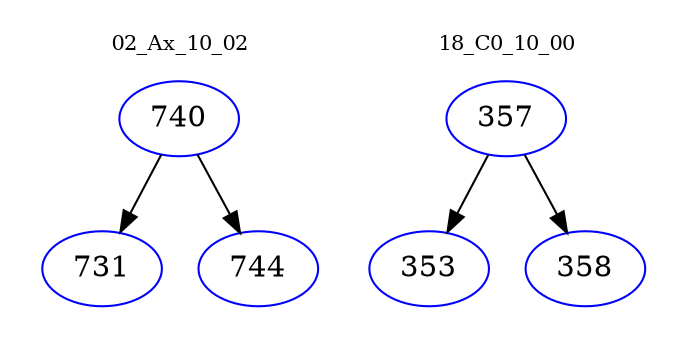 digraph{
subgraph cluster_0 {
color = white
label = "02_Ax_10_02";
fontsize=10;
T0_740 [label="740", color="blue"]
T0_740 -> T0_731 [color="black"]
T0_731 [label="731", color="blue"]
T0_740 -> T0_744 [color="black"]
T0_744 [label="744", color="blue"]
}
subgraph cluster_1 {
color = white
label = "18_C0_10_00";
fontsize=10;
T1_357 [label="357", color="blue"]
T1_357 -> T1_353 [color="black"]
T1_353 [label="353", color="blue"]
T1_357 -> T1_358 [color="black"]
T1_358 [label="358", color="blue"]
}
}
